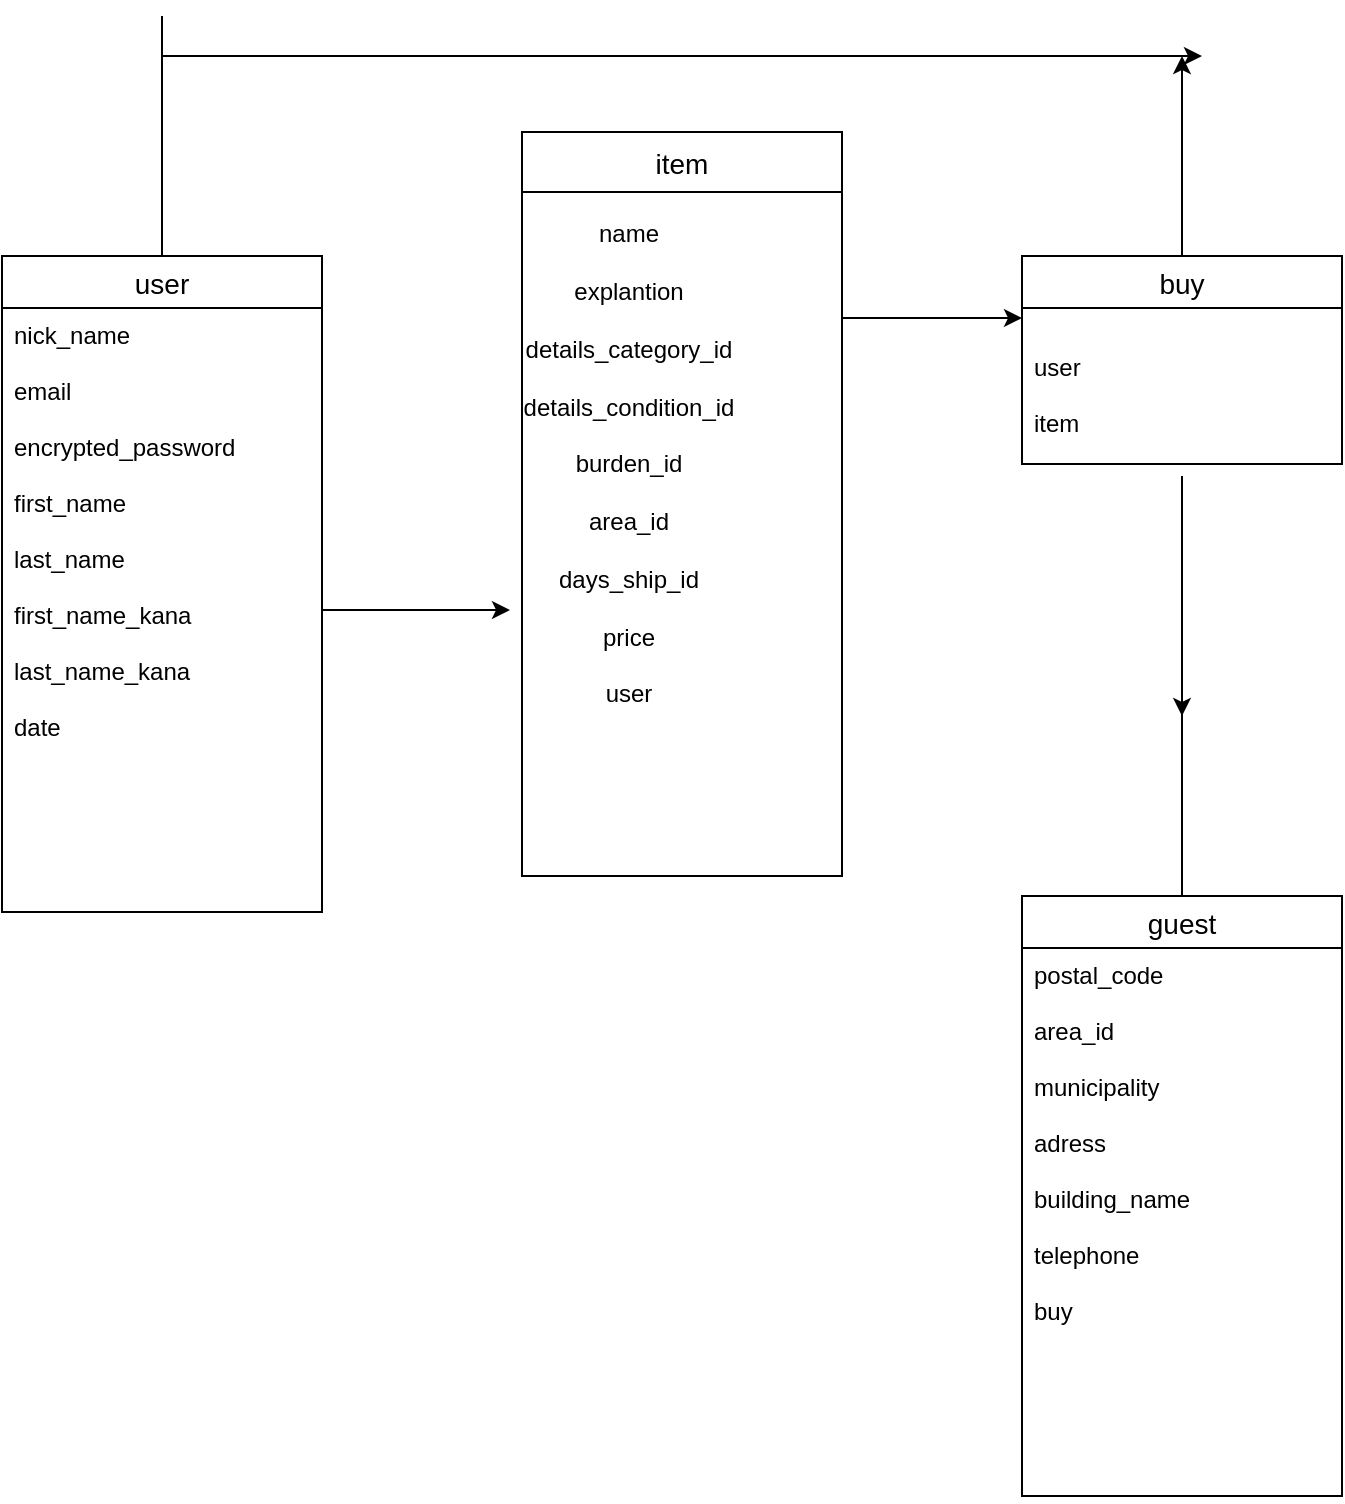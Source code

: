 <mxfile>
    <diagram id="rEYeY4-sMhUYIsT0WHA2" name="ページ1">
        <mxGraphModel dx="1805" dy="686" grid="1" gridSize="10" guides="1" tooltips="1" connect="1" arrows="1" fold="1" page="1" pageScale="1" pageWidth="827" pageHeight="1169" math="0" shadow="0">
            <root>
                <mxCell id="0"/>
                <mxCell id="1" parent="0"/>
                <mxCell id="_1ZvVfbIa8K3V1IqelrZ-53" style="edgeStyle=orthogonalEdgeStyle;rounded=0;orthogonalLoop=1;jettySize=auto;html=1;" edge="1" parent="1" source="_1ZvVfbIa8K3V1IqelrZ-16">
                    <mxGeometry relative="1" as="geometry">
                        <mxPoint x="580" y="40" as="targetPoint"/>
                        <Array as="points">
                            <mxPoint x="60" y="20"/>
                            <mxPoint x="60" y="20"/>
                        </Array>
                    </mxGeometry>
                </mxCell>
                <mxCell id="_1ZvVfbIa8K3V1IqelrZ-16" value="user" style="swimlane;fontStyle=0;childLayout=stackLayout;horizontal=1;startSize=26;horizontalStack=0;resizeParent=1;resizeParentMax=0;resizeLast=0;collapsible=1;marginBottom=0;align=center;fontSize=14;" parent="1" vertex="1">
                    <mxGeometry x="-20" y="140" width="160" height="328" as="geometry"/>
                </mxCell>
                <mxCell id="_1ZvVfbIa8K3V1IqelrZ-17" value="nick_name&#10;&#10;email&#10;&#10;encrypted_password&#10;&#10;first_name&#10;&#10;last_name&#10;&#10;first_name_kana&#10;&#10;last_name_kana&#10;&#10;date   &#10;&#10;" style="text;strokeColor=none;fillColor=none;spacingLeft=4;spacingRight=4;overflow=hidden;rotatable=0;points=[[0,0.5],[1,0.5]];portConstraint=eastwest;fontSize=12;" vertex="1" parent="_1ZvVfbIa8K3V1IqelrZ-16">
                    <mxGeometry y="26" width="160" height="302" as="geometry"/>
                </mxCell>
                <mxCell id="_1ZvVfbIa8K3V1IqelrZ-54" style="edgeStyle=orthogonalEdgeStyle;rounded=0;orthogonalLoop=1;jettySize=auto;html=1;exitX=1;exitY=0.25;exitDx=0;exitDy=0;" edge="1" parent="1" source="17">
                    <mxGeometry relative="1" as="geometry">
                        <mxPoint x="490" y="171" as="targetPoint"/>
                    </mxGeometry>
                </mxCell>
                <mxCell id="17" value="item" style="swimlane;fontStyle=0;childLayout=stackLayout;horizontal=1;startSize=30;horizontalStack=0;resizeParent=1;resizeParentMax=0;resizeLast=0;collapsible=1;marginBottom=0;align=center;fontSize=14;" vertex="1" parent="1">
                    <mxGeometry x="240" y="78" width="160" height="372" as="geometry"/>
                </mxCell>
                <mxCell id="_1ZvVfbIa8K3V1IqelrZ-56" style="edgeStyle=orthogonalEdgeStyle;rounded=0;orthogonalLoop=1;jettySize=auto;html=1;exitX=0.5;exitY=0;exitDx=0;exitDy=0;" edge="1" parent="1" source="21">
                    <mxGeometry relative="1" as="geometry">
                        <mxPoint x="570" y="40" as="targetPoint"/>
                    </mxGeometry>
                </mxCell>
                <mxCell id="21" value="buy" style="swimlane;fontStyle=0;childLayout=stackLayout;horizontal=1;startSize=26;horizontalStack=0;resizeParent=1;resizeParentMax=0;resizeLast=0;collapsible=1;marginBottom=0;align=center;fontSize=14;" vertex="1" parent="1">
                    <mxGeometry x="490" y="140" width="160" height="104" as="geometry"/>
                </mxCell>
                <mxCell id="_1ZvVfbIa8K3V1IqelrZ-55" style="edgeStyle=orthogonalEdgeStyle;rounded=0;orthogonalLoop=1;jettySize=auto;html=1;exitX=0.5;exitY=0;exitDx=0;exitDy=0;" edge="1" parent="1" source="25">
                    <mxGeometry relative="1" as="geometry">
                        <mxPoint x="570" y="370" as="targetPoint"/>
                        <Array as="points">
                            <mxPoint x="570" y="250"/>
                            <mxPoint x="570" y="250"/>
                        </Array>
                    </mxGeometry>
                </mxCell>
                <mxCell id="25" value="guest" style="swimlane;fontStyle=0;childLayout=stackLayout;horizontal=1;startSize=26;horizontalStack=0;resizeParent=1;resizeParentMax=0;resizeLast=0;collapsible=1;marginBottom=0;align=center;fontSize=14;rounded=0;swimlaneLine=1;" vertex="1" parent="1">
                    <mxGeometry x="490" y="460" width="160" height="300" as="geometry"/>
                </mxCell>
                <mxCell id="26" value="postal_code&#10;&#10;area_id&#10;&#10;municipality&#10;&#10;adress&#10;&#10;building_name&#10;&#10;telephone&#10;&#10;buy&#10;&#10;&#10;" style="text;strokeColor=none;fillColor=none;spacingLeft=4;spacingRight=4;overflow=hidden;rotatable=0;points=[[0,0.5],[1,0.5]];portConstraint=eastwest;fontSize=12;" vertex="1" parent="25">
                    <mxGeometry y="26" width="160" height="274" as="geometry"/>
                </mxCell>
                <mxCell id="50" style="edgeStyle=orthogonalEdgeStyle;rounded=0;orthogonalLoop=1;jettySize=auto;html=1;" edge="1" parent="1" source="_1ZvVfbIa8K3V1IqelrZ-17">
                    <mxGeometry relative="1" as="geometry">
                        <mxPoint x="234" y="317" as="targetPoint"/>
                    </mxGeometry>
                </mxCell>
                <mxCell id="22" value="user&#10;&#10;item&#10;&#10;" style="text;strokeColor=none;fillColor=none;spacingLeft=4;spacingRight=4;overflow=hidden;rotatable=0;points=[[0,0.5],[1,0.5]];portConstraint=eastwest;fontSize=12;" vertex="1" parent="1">
                    <mxGeometry x="490" y="182" width="160" height="146" as="geometry"/>
                </mxCell>
                <mxCell id="53" value="name&lt;br&gt;&lt;br&gt;explantion&lt;br&gt;&lt;br&gt;details_category_id&lt;br&gt;&lt;br&gt;details_condition_id&lt;br&gt;&lt;br&gt;burden_id&lt;br&gt;&lt;br&gt;area_id&lt;br&gt;&lt;br&gt;days_ship_id&lt;br&gt;&lt;br&gt;price&lt;br&gt;&lt;br&gt;user&lt;br&gt;" style="text;html=1;align=center;verticalAlign=middle;resizable=0;points=[];autosize=1;" vertex="1" parent="1">
                    <mxGeometry x="228" y="127" width="130" height="234" as="geometry"/>
                </mxCell>
            </root>
        </mxGraphModel>
    </diagram>
</mxfile>